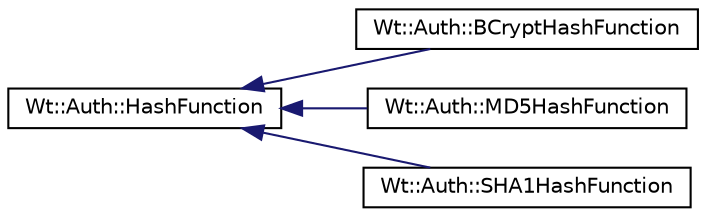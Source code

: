 digraph "Graphical Class Hierarchy"
{
 // LATEX_PDF_SIZE
  edge [fontname="Helvetica",fontsize="10",labelfontname="Helvetica",labelfontsize="10"];
  node [fontname="Helvetica",fontsize="10",shape=record];
  rankdir="LR";
  Node0 [label="Wt::Auth::HashFunction",height=0.2,width=0.4,color="black", fillcolor="white", style="filled",URL="$classWt_1_1Auth_1_1HashFunction.html",tooltip="An abstract cryptographic hash function interface."];
  Node0 -> Node1 [dir="back",color="midnightblue",fontsize="10",style="solid",fontname="Helvetica"];
  Node1 [label="Wt::Auth::BCryptHashFunction",height=0.2,width=0.4,color="black", fillcolor="white", style="filled",URL="$classWt_1_1Auth_1_1BCryptHashFunction.html",tooltip="An cryptographic hash function that implements bcrypt."];
  Node0 -> Node2 [dir="back",color="midnightblue",fontsize="10",style="solid",fontname="Helvetica"];
  Node2 [label="Wt::Auth::MD5HashFunction",height=0.2,width=0.4,color="black", fillcolor="white", style="filled",URL="$classWt_1_1Auth_1_1MD5HashFunction.html",tooltip="A cryptograhpic hash function implemented using MD5."];
  Node0 -> Node3 [dir="back",color="midnightblue",fontsize="10",style="solid",fontname="Helvetica"];
  Node3 [label="Wt::Auth::SHA1HashFunction",height=0.2,width=0.4,color="black", fillcolor="white", style="filled",URL="$classWt_1_1Auth_1_1SHA1HashFunction.html",tooltip="A cryptographic hash function implemented using SHA1."];
}

